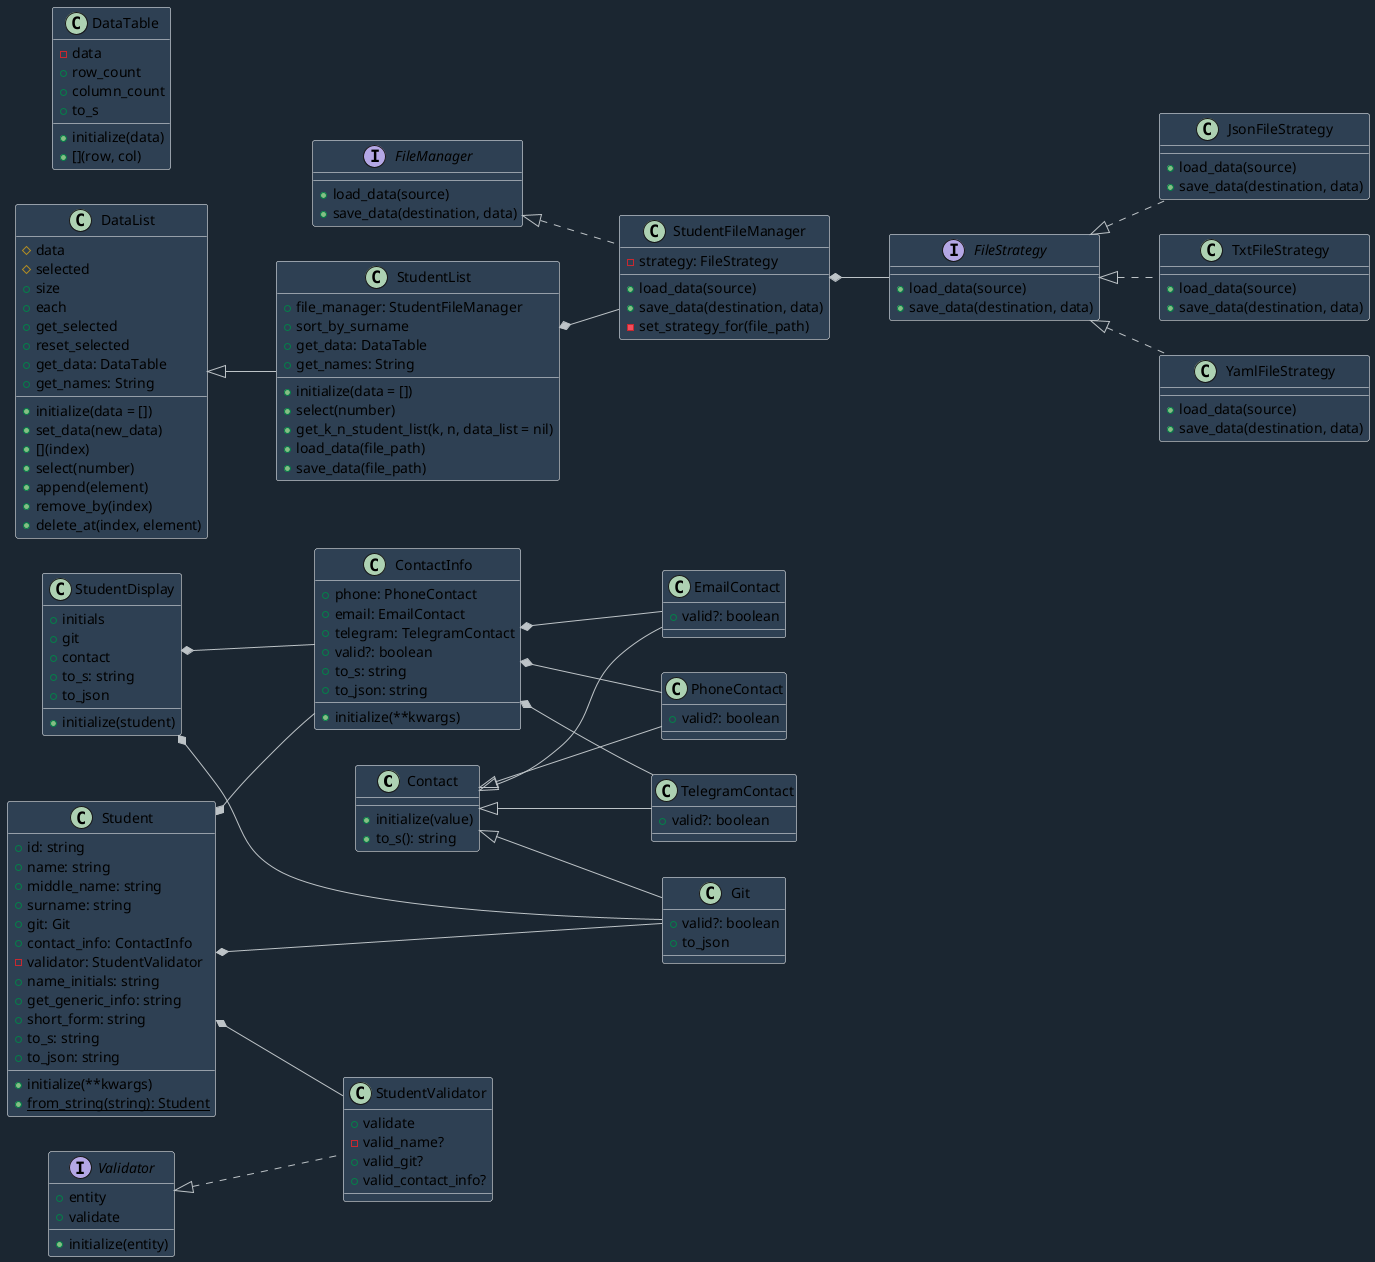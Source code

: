 @startuml

left to right direction
skinparam backgroundColor #1B2631
skinparam class {
  BackgroundColor #2E4053
  BorderColor #1111111
  ArrowColor #BDC3C7
}

class Contact {
    + initialize(value)
    + to_s(): string
}

class EmailContact extends Contact {
    + valid?: boolean
}

class PhoneContact extends Contact {
    + valid?: boolean
}

class TelegramContact extends Contact {
    + valid?: boolean
}

class Git extends Contact {
    + valid?: boolean
    + to_json
}

class ContactInfo {
    + phone: PhoneContact
    + email: EmailContact
    + telegram: TelegramContact
    + initialize(**kwargs)
    + valid?: boolean
    + to_s: string
    + to_json: string
}

class Student {
    + id: string
    + name: string
    + middle_name: string
    + surname: string
    + git: Git
    + contact_info: ContactInfo
    - validator: StudentValidator
    + initialize(**kwargs)
    + name_initials: string
    + get_generic_info: string
    + short_form: string
    + to_s: string
    + to_json: string
    + {static} from_string(string): Student
}

class StudentDisplay {
    + initials
    + git
    + contact
    + initialize(student)
    + to_s: string
    + to_json
}

interface Validator {
    + entity
    + initialize(entity)
    + validate
}

class StudentValidator implements Validator {
    + validate
    - valid_name?
    + valid_git?
    + valid_contact_info?
}

interface FileManager {
    + load_data(source)
    + save_data(destination, data)
}

class StudentFileManager implements FileManager {
    - strategy: FileStrategy
    + load_data(source)
    + save_data(destination, data)
    - set_strategy_for(file_path)
}

interface FileStrategy {
    + load_data(source)
    + save_data(destination, data)
}

class JsonFileStrategy implements FileStrategy {
    + load_data(source)
    + save_data(destination, data)
}

class TxtFileStrategy implements FileStrategy {
    + load_data(source)
    + save_data(destination, data)
}

class YamlFileStrategy implements FileStrategy {
    + load_data(source)
    + save_data(destination, data)
}

class DataTable {
    - data
    + initialize(data)
    + [](row, col)
    + row_count
    + column_count
    + to_s
}

class DataList {
    # data
    # selected
    + initialize(data = [])
    + set_data(new_data)
    + [](index)
    + size
    + each
    + select(number)
    + get_selected
    + reset_selected
    + append(element)
    + remove_by(index)
    + delete_at(index, element)
    + get_data: DataTable
    + get_names: String
}

class StudentList extends DataList {
    + file_manager: StudentFileManager
    + initialize(data = [])
    + select(number)
    + sort_by_surname
    + get_k_n_student_list(k, n, data_list = nil)
    + load_data(file_path)
    + save_data(file_path)
    + get_data: DataTable
    + get_names: String
}

ContactInfo *-- PhoneContact
ContactInfo *-- EmailContact
ContactInfo *-- TelegramContact
Student *-- ContactInfo
Student *-- Git
Student *-- StudentValidator
StudentList *-- StudentFileManager
StudentFileManager *-- FileStrategy
StudentDisplay *-- Git
StudentDisplay *-- ContactInfo
@enduml